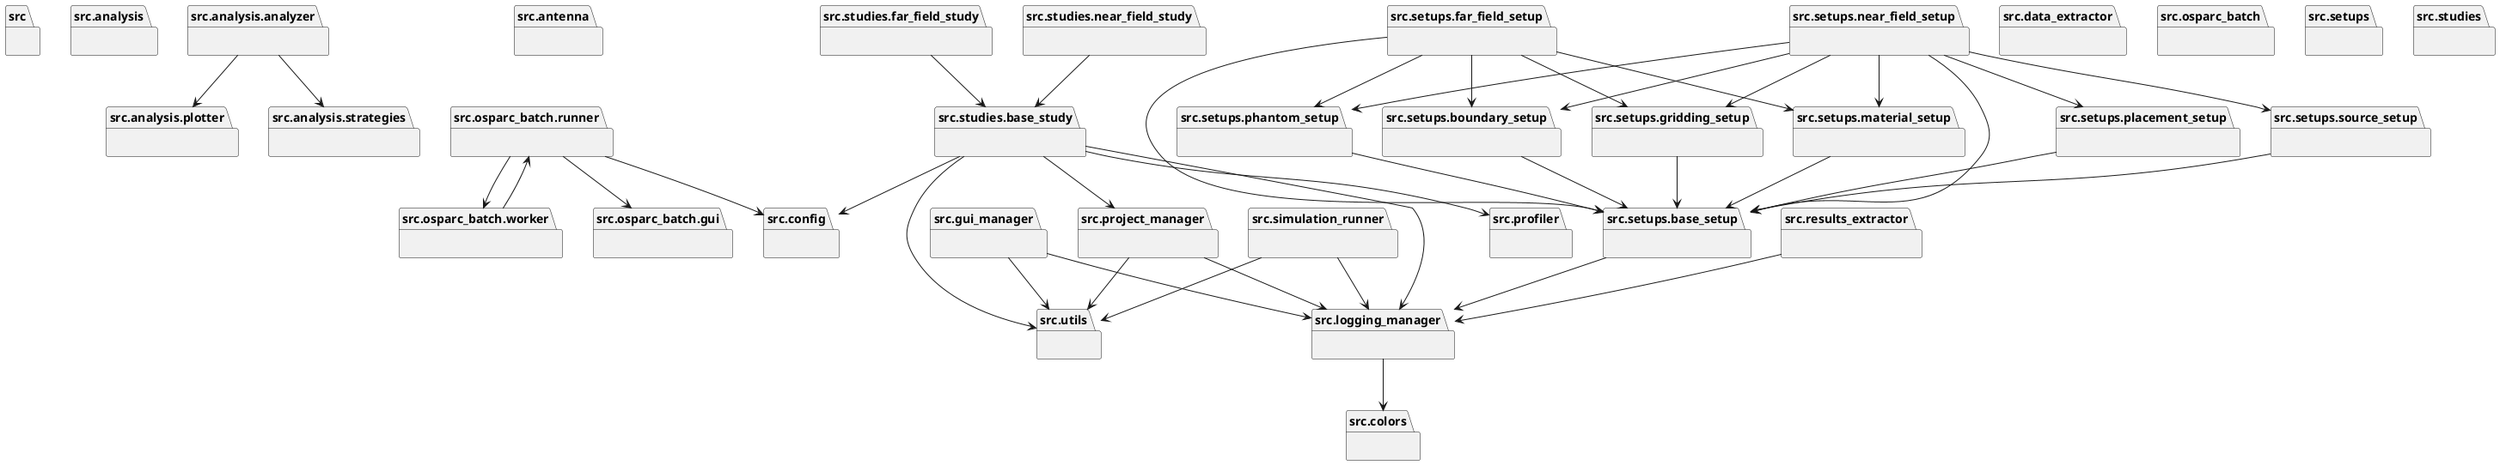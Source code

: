 @startuml packages_GOLIAT
set namespaceSeparator none
package "src" as src {
}
package "src.analysis" as src.analysis {
}
package "src.analysis.analyzer" as src.analysis.analyzer {
}
package "src.analysis.plotter" as src.analysis.plotter {
}
package "src.analysis.strategies" as src.analysis.strategies {
}
package "src.antenna" as src.antenna {
}
package "src.colors" as src.colors {
}
package "src.config" as src.config {
}
package "src.data_extractor" as src.data_extractor {
}
package "src.gui_manager" as src.gui_manager {
}
package "src.logging_manager" as src.logging_manager {
}
package "src.osparc_batch" as src.osparc_batch {
}
package "src.osparc_batch.gui" as src.osparc_batch.gui {
}
package "src.osparc_batch.runner" as src.osparc_batch.runner {
}
package "src.osparc_batch.worker" as src.osparc_batch.worker {
}
package "src.profiler" as src.profiler {
}
package "src.project_manager" as src.project_manager {
}
package "src.results_extractor" as src.results_extractor {
}
package "src.setups" as src.setups {
}
package "src.setups.base_setup" as src.setups.base_setup {
}
package "src.setups.boundary_setup" as src.setups.boundary_setup {
}
package "src.setups.far_field_setup" as src.setups.far_field_setup {
}
package "src.setups.gridding_setup" as src.setups.gridding_setup {
}
package "src.setups.material_setup" as src.setups.material_setup {
}
package "src.setups.near_field_setup" as src.setups.near_field_setup {
}
package "src.setups.phantom_setup" as src.setups.phantom_setup {
}
package "src.setups.placement_setup" as src.setups.placement_setup {
}
package "src.setups.source_setup" as src.setups.source_setup {
}
package "src.simulation_runner" as src.simulation_runner {
}
package "src.studies" as src.studies {
}
package "src.studies.base_study" as src.studies.base_study {
}
package "src.studies.far_field_study" as src.studies.far_field_study {
}
package "src.studies.near_field_study" as src.studies.near_field_study {
}
package "src.utils" as src.utils {
}
src.analysis.analyzer --> src.analysis.plotter
src.analysis.analyzer --> src.analysis.strategies
src.gui_manager --> src.logging_manager
src.gui_manager --> src.utils
src.logging_manager --> src.colors
src.osparc_batch.runner --> src.config
src.osparc_batch.runner --> src.osparc_batch.gui
src.osparc_batch.runner --> src.osparc_batch.worker
src.osparc_batch.worker --> src.osparc_batch.runner
src.project_manager --> src.logging_manager
src.project_manager --> src.utils
src.results_extractor --> src.logging_manager
src.setups.base_setup --> src.logging_manager
src.setups.boundary_setup --> src.setups.base_setup
src.setups.far_field_setup --> src.setups.base_setup
src.setups.far_field_setup --> src.setups.boundary_setup
src.setups.far_field_setup --> src.setups.gridding_setup
src.setups.far_field_setup --> src.setups.material_setup
src.setups.far_field_setup --> src.setups.phantom_setup
src.setups.gridding_setup --> src.setups.base_setup
src.setups.material_setup --> src.setups.base_setup
src.setups.near_field_setup --> src.setups.base_setup
src.setups.near_field_setup --> src.setups.boundary_setup
src.setups.near_field_setup --> src.setups.gridding_setup
src.setups.near_field_setup --> src.setups.material_setup
src.setups.near_field_setup --> src.setups.phantom_setup
src.setups.near_field_setup --> src.setups.placement_setup
src.setups.near_field_setup --> src.setups.source_setup
src.setups.phantom_setup --> src.setups.base_setup
src.setups.placement_setup --> src.setups.base_setup
src.setups.source_setup --> src.setups.base_setup
src.simulation_runner --> src.logging_manager
src.simulation_runner --> src.utils
src.studies.base_study --> src.config
src.studies.base_study --> src.logging_manager
src.studies.base_study --> src.profiler
src.studies.base_study --> src.project_manager
src.studies.base_study --> src.utils
src.studies.far_field_study --> src.studies.base_study
src.studies.near_field_study --> src.studies.base_study
@enduml
